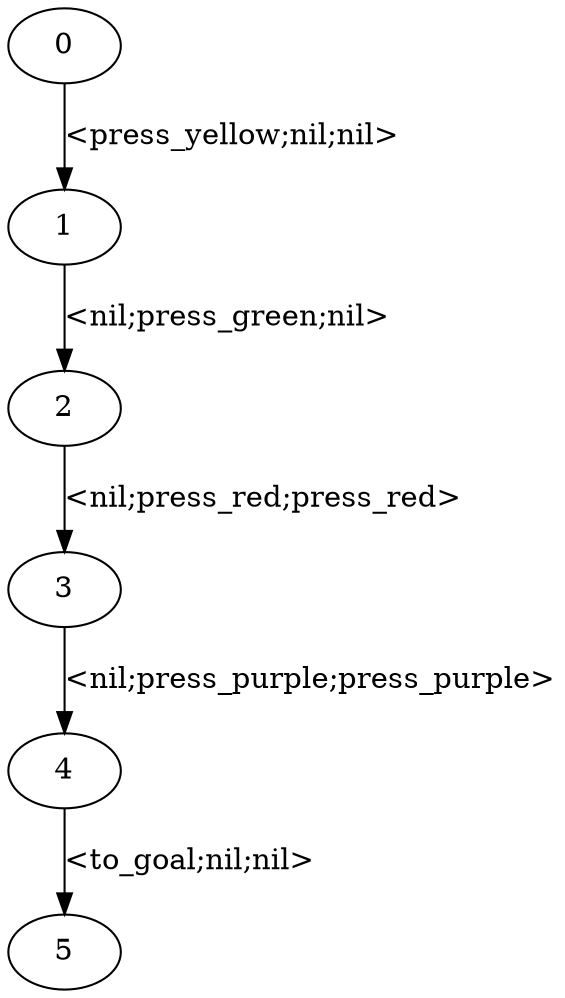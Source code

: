 digraph witness0 {
 0 [label="0",shape=ellipse]
 1 [label="1",shape=ellipse]
 2 [label="2",shape=ellipse]
 3 [label="3",shape=ellipse]
 4 [label="4",shape=ellipse]
 5 [label="5",shape=ellipse]
    0 -> 1[label="<press_yellow;nil;nil>"]
    1 -> 2[label="<nil;press_green;nil>"]
    2 -> 3[label="<nil;press_red;press_red>"]
    3 -> 4[label="<nil;press_purple;press_purple>"]
    4 -> 5[label="<to_goal;nil;nil>"]
}

